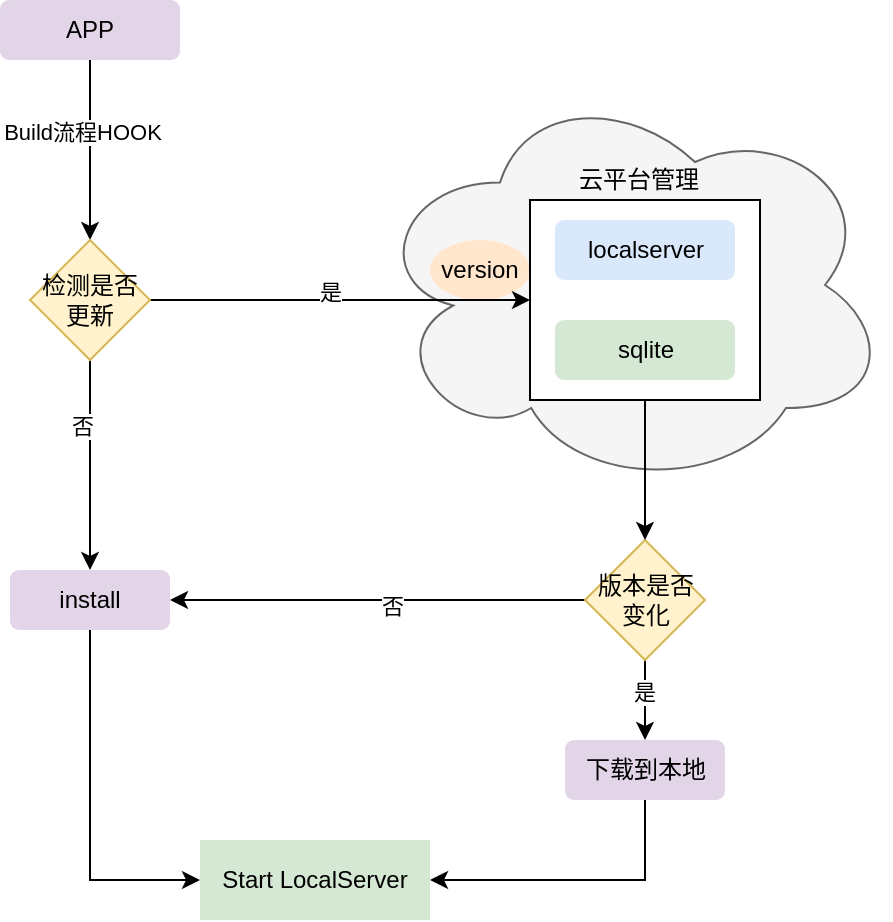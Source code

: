 <mxfile version="15.0.6" type="github"><diagram id="7yZpqyIs5tWy6EUHjXWI" name="Page-1"><mxGraphModel dx="946" dy="591" grid="1" gridSize="10" guides="1" tooltips="1" connect="1" arrows="1" fold="1" page="1" pageScale="1" pageWidth="850" pageHeight="1100" math="0" shadow="0"><root><mxCell id="0"/><mxCell id="1" parent="0"/><mxCell id="85a0Y9J15ltZh0La-pHc-2" value="" style="ellipse;shape=cloud;whiteSpace=wrap;html=1;fillColor=#f5f5f5;strokeColor=#666666;fontColor=#333333;" vertex="1" parent="1"><mxGeometry x="260" y="110" width="260" height="205" as="geometry"/></mxCell><mxCell id="85a0Y9J15ltZh0La-pHc-4" value="version" style="ellipse;whiteSpace=wrap;html=1;fillColor=#ffe6cc;strokeColor=none;" vertex="1" parent="1"><mxGeometry x="290" y="190" width="50" height="30" as="geometry"/></mxCell><mxCell id="85a0Y9J15ltZh0La-pHc-30" style="edgeStyle=orthogonalEdgeStyle;rounded=0;orthogonalLoop=1;jettySize=auto;html=1;exitX=0.5;exitY=1;exitDx=0;exitDy=0;entryX=0.5;entryY=0;entryDx=0;entryDy=0;" edge="1" parent="1" source="85a0Y9J15ltZh0La-pHc-12" target="85a0Y9J15ltZh0La-pHc-28"><mxGeometry relative="1" as="geometry"/></mxCell><mxCell id="85a0Y9J15ltZh0La-pHc-31" value="Build流程HOOK" style="edgeLabel;html=1;align=center;verticalAlign=middle;resizable=0;points=[];" vertex="1" connectable="0" parent="85a0Y9J15ltZh0La-pHc-30"><mxGeometry x="-0.2" y="-4" relative="1" as="geometry"><mxPoint as="offset"/></mxGeometry></mxCell><mxCell id="85a0Y9J15ltZh0La-pHc-12" value="APP" style="rounded=1;whiteSpace=wrap;html=1;fillColor=#e1d5e7;strokeColor=none;" vertex="1" parent="1"><mxGeometry x="75" y="70" width="90" height="30" as="geometry"/></mxCell><mxCell id="85a0Y9J15ltZh0La-pHc-48" style="edgeStyle=orthogonalEdgeStyle;rounded=0;orthogonalLoop=1;jettySize=auto;html=1;exitX=0.5;exitY=1;exitDx=0;exitDy=0;entryX=0;entryY=0.5;entryDx=0;entryDy=0;" edge="1" parent="1" source="85a0Y9J15ltZh0La-pHc-27" target="85a0Y9J15ltZh0La-pHc-46"><mxGeometry relative="1" as="geometry"/></mxCell><mxCell id="85a0Y9J15ltZh0La-pHc-27" value="install" style="rounded=1;whiteSpace=wrap;html=1;fillColor=#e1d5e7;strokeColor=none;" vertex="1" parent="1"><mxGeometry x="80" y="355" width="80" height="30" as="geometry"/></mxCell><mxCell id="85a0Y9J15ltZh0La-pHc-29" style="edgeStyle=orthogonalEdgeStyle;rounded=0;orthogonalLoop=1;jettySize=auto;html=1;exitX=0.5;exitY=1;exitDx=0;exitDy=0;entryX=0.5;entryY=0;entryDx=0;entryDy=0;" edge="1" parent="1" source="85a0Y9J15ltZh0La-pHc-28" target="85a0Y9J15ltZh0La-pHc-27"><mxGeometry relative="1" as="geometry"/></mxCell><mxCell id="85a0Y9J15ltZh0La-pHc-44" value="否" style="edgeLabel;html=1;align=center;verticalAlign=middle;resizable=0;points=[];" vertex="1" connectable="0" parent="85a0Y9J15ltZh0La-pHc-29"><mxGeometry x="-0.371" y="-4" relative="1" as="geometry"><mxPoint as="offset"/></mxGeometry></mxCell><mxCell id="85a0Y9J15ltZh0La-pHc-32" style="edgeStyle=orthogonalEdgeStyle;rounded=0;orthogonalLoop=1;jettySize=auto;html=1;exitX=1;exitY=0.5;exitDx=0;exitDy=0;entryX=0;entryY=0.5;entryDx=0;entryDy=0;" edge="1" parent="1" source="85a0Y9J15ltZh0La-pHc-28" target="85a0Y9J15ltZh0La-pHc-14"><mxGeometry relative="1" as="geometry"/></mxCell><mxCell id="85a0Y9J15ltZh0La-pHc-34" value="是" style="edgeLabel;html=1;align=center;verticalAlign=middle;resizable=0;points=[];" vertex="1" connectable="0" parent="85a0Y9J15ltZh0La-pHc-32"><mxGeometry x="-0.053" y="4" relative="1" as="geometry"><mxPoint as="offset"/></mxGeometry></mxCell><mxCell id="85a0Y9J15ltZh0La-pHc-28" value="检测是否更新" style="rhombus;whiteSpace=wrap;html=1;fillColor=#fff2cc;strokeColor=#d6b656;" vertex="1" parent="1"><mxGeometry x="90" y="190" width="60" height="60" as="geometry"/></mxCell><mxCell id="85a0Y9J15ltZh0La-pHc-38" style="edgeStyle=orthogonalEdgeStyle;rounded=0;orthogonalLoop=1;jettySize=auto;html=1;exitX=0.5;exitY=1;exitDx=0;exitDy=0;entryX=0.5;entryY=0;entryDx=0;entryDy=0;" edge="1" parent="1" source="85a0Y9J15ltZh0La-pHc-35" target="85a0Y9J15ltZh0La-pHc-37"><mxGeometry relative="1" as="geometry"/></mxCell><mxCell id="85a0Y9J15ltZh0La-pHc-41" value="是" style="edgeLabel;html=1;align=center;verticalAlign=middle;resizable=0;points=[];" vertex="1" connectable="0" parent="85a0Y9J15ltZh0La-pHc-38"><mxGeometry x="-0.2" y="-1" relative="1" as="geometry"><mxPoint as="offset"/></mxGeometry></mxCell><mxCell id="85a0Y9J15ltZh0La-pHc-42" style="edgeStyle=orthogonalEdgeStyle;rounded=0;orthogonalLoop=1;jettySize=auto;html=1;exitX=0;exitY=0.5;exitDx=0;exitDy=0;entryX=1;entryY=0.5;entryDx=0;entryDy=0;" edge="1" parent="1" source="85a0Y9J15ltZh0La-pHc-35" target="85a0Y9J15ltZh0La-pHc-27"><mxGeometry relative="1" as="geometry"/></mxCell><mxCell id="85a0Y9J15ltZh0La-pHc-43" value="否" style="edgeLabel;html=1;align=center;verticalAlign=middle;resizable=0;points=[];" vertex="1" connectable="0" parent="85a0Y9J15ltZh0La-pHc-42"><mxGeometry x="-0.063" y="3" relative="1" as="geometry"><mxPoint as="offset"/></mxGeometry></mxCell><mxCell id="85a0Y9J15ltZh0La-pHc-35" value="版本是否变化" style="rhombus;whiteSpace=wrap;html=1;fillColor=#fff2cc;strokeColor=#d6b656;" vertex="1" parent="1"><mxGeometry x="367.5" y="340" width="60" height="60" as="geometry"/></mxCell><mxCell id="85a0Y9J15ltZh0La-pHc-36" style="edgeStyle=orthogonalEdgeStyle;rounded=0;orthogonalLoop=1;jettySize=auto;html=1;exitX=0.5;exitY=1;exitDx=0;exitDy=0;entryX=0.5;entryY=0;entryDx=0;entryDy=0;" edge="1" parent="1" source="85a0Y9J15ltZh0La-pHc-14" target="85a0Y9J15ltZh0La-pHc-35"><mxGeometry relative="1" as="geometry"/></mxCell><mxCell id="85a0Y9J15ltZh0La-pHc-47" style="edgeStyle=orthogonalEdgeStyle;rounded=0;orthogonalLoop=1;jettySize=auto;html=1;exitX=0.5;exitY=1;exitDx=0;exitDy=0;entryX=1;entryY=0.5;entryDx=0;entryDy=0;" edge="1" parent="1" source="85a0Y9J15ltZh0La-pHc-37" target="85a0Y9J15ltZh0La-pHc-46"><mxGeometry relative="1" as="geometry"/></mxCell><mxCell id="85a0Y9J15ltZh0La-pHc-37" value="下载到本地" style="rounded=1;whiteSpace=wrap;html=1;fillColor=#e1d5e7;strokeColor=none;" vertex="1" parent="1"><mxGeometry x="357.5" y="440" width="80" height="30" as="geometry"/></mxCell><mxCell id="85a0Y9J15ltZh0La-pHc-23" value="" style="group" vertex="1" connectable="0" parent="1"><mxGeometry x="340" y="170" width="115" height="100" as="geometry"/></mxCell><mxCell id="85a0Y9J15ltZh0La-pHc-14" value="" style="rounded=0;whiteSpace=wrap;html=1;" vertex="1" parent="85a0Y9J15ltZh0La-pHc-23"><mxGeometry width="115" height="100" as="geometry"/></mxCell><mxCell id="85a0Y9J15ltZh0La-pHc-1" value="localserver" style="rounded=1;whiteSpace=wrap;html=1;fillColor=#dae8fc;strokeColor=none;" vertex="1" parent="85a0Y9J15ltZh0La-pHc-23"><mxGeometry x="12.5" y="10" width="90" height="30" as="geometry"/></mxCell><mxCell id="85a0Y9J15ltZh0La-pHc-3" value="sqlite" style="rounded=1;whiteSpace=wrap;html=1;fillColor=#d5e8d4;strokeColor=none;" vertex="1" parent="85a0Y9J15ltZh0La-pHc-23"><mxGeometry x="12.5" y="60" width="90" height="30" as="geometry"/></mxCell><mxCell id="85a0Y9J15ltZh0La-pHc-46" value="Start LocalServer" style="rounded=0;whiteSpace=wrap;html=1;fillColor=#d5e8d4;strokeColor=none;" vertex="1" parent="1"><mxGeometry x="175" y="490" width="115" height="40" as="geometry"/></mxCell><mxCell id="85a0Y9J15ltZh0La-pHc-49" value="云平台管理" style="text;html=1;strokeColor=none;fillColor=none;align=center;verticalAlign=middle;whiteSpace=wrap;rounded=0;" vertex="1" parent="1"><mxGeometry x="362" y="150" width="65" height="20" as="geometry"/></mxCell></root></mxGraphModel></diagram></mxfile>
